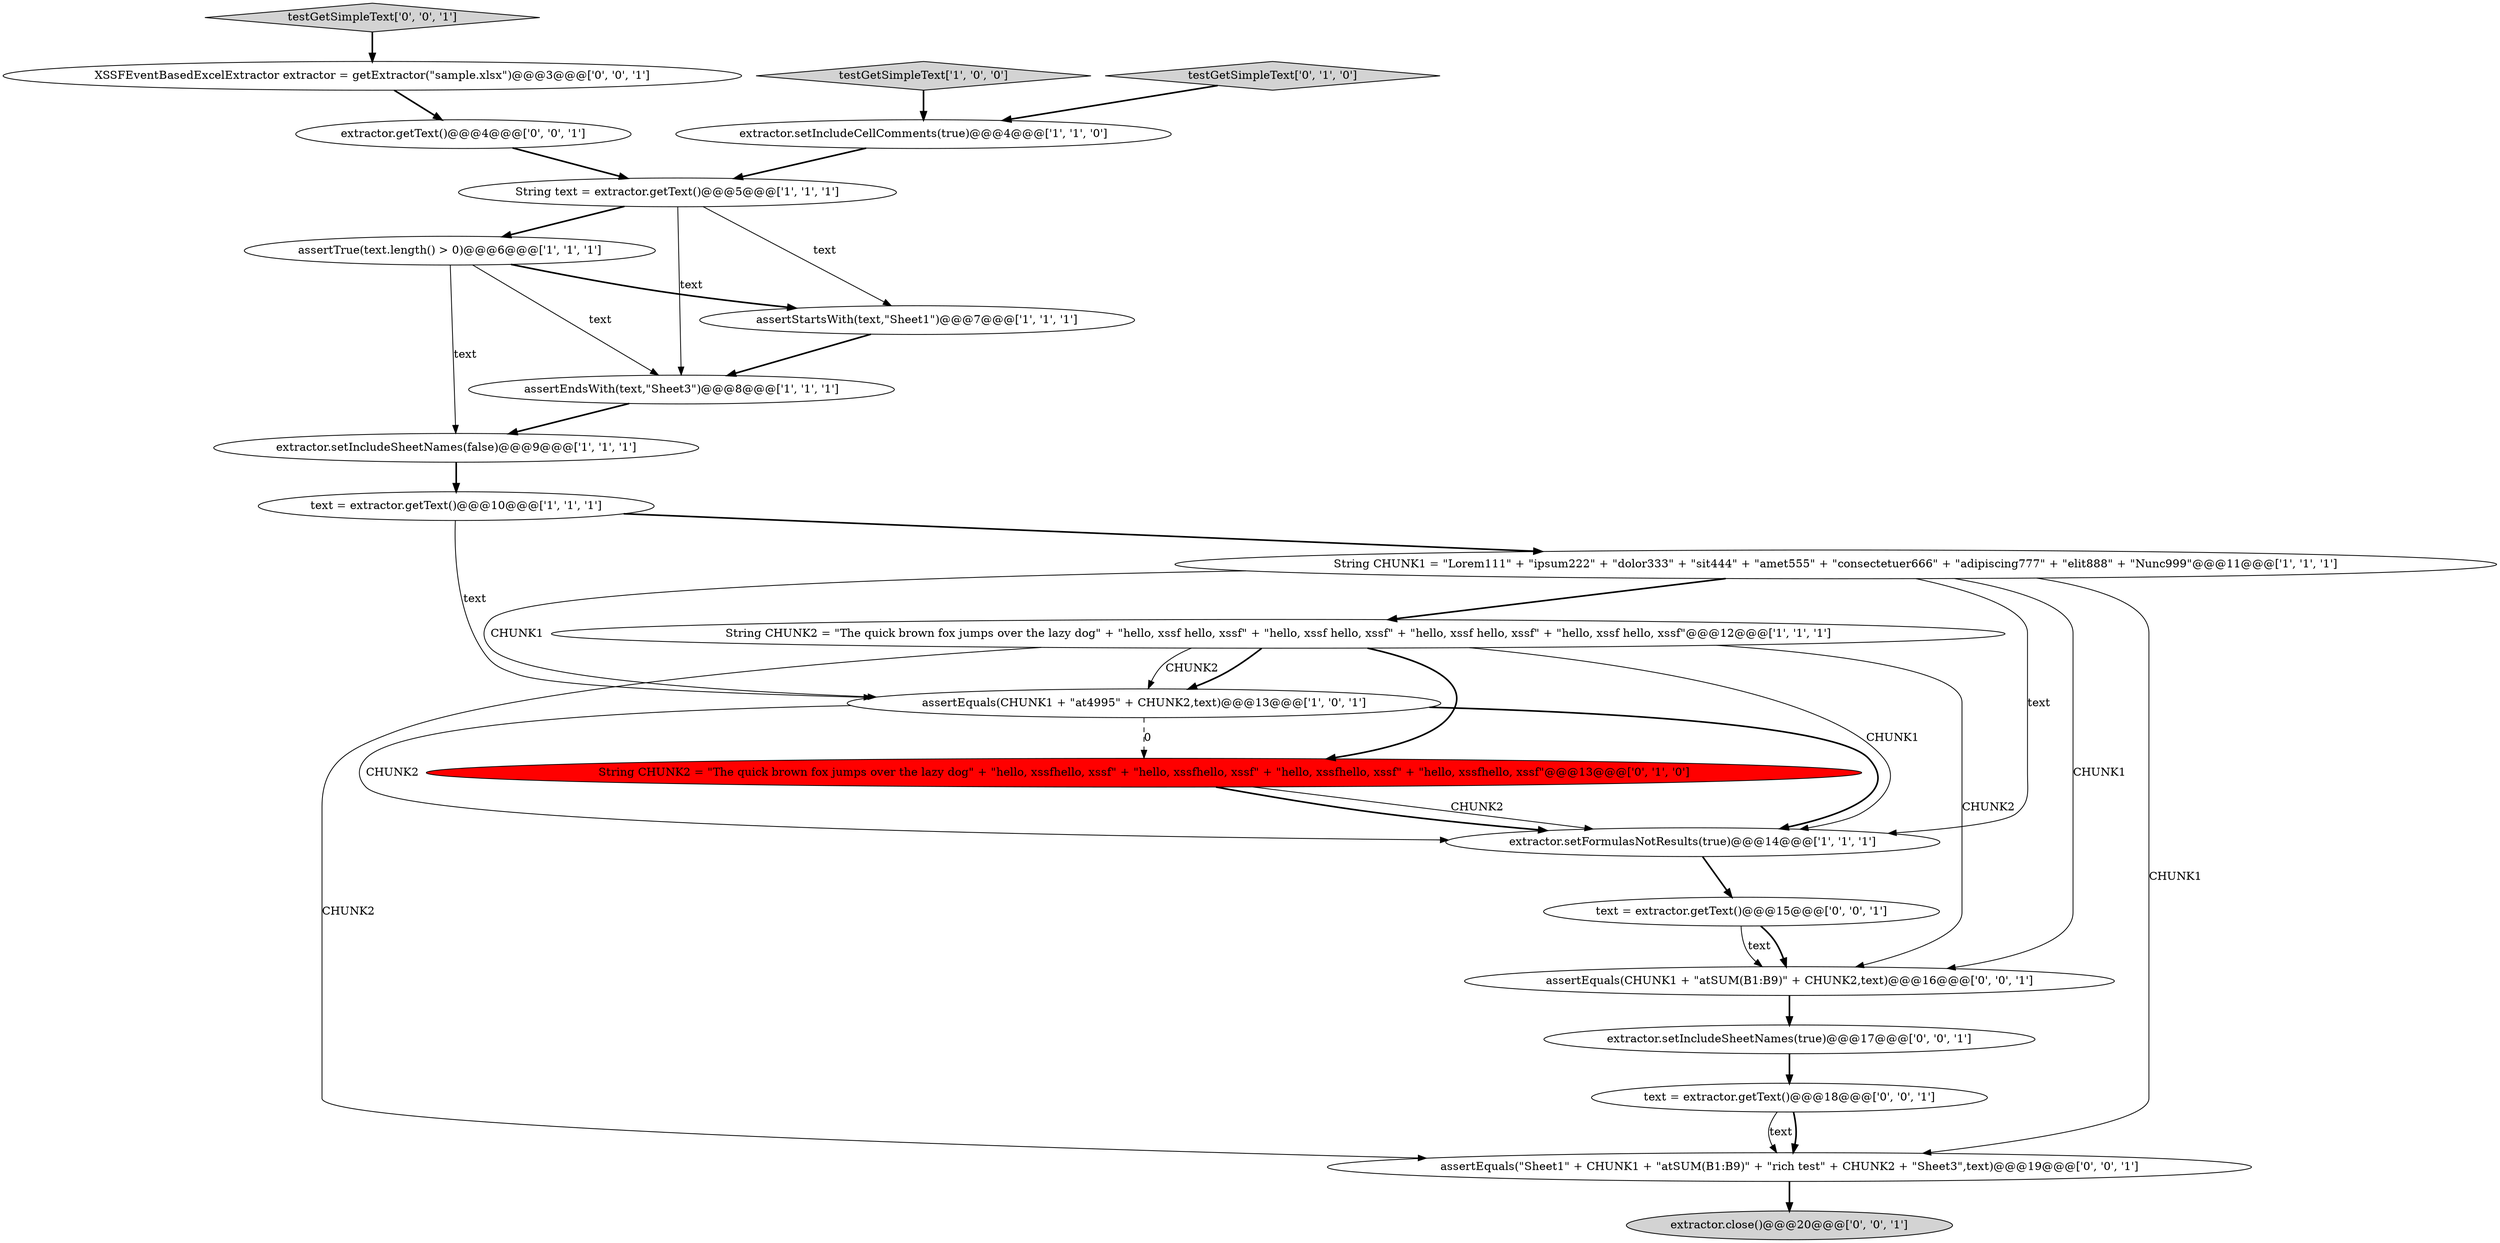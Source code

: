 digraph {
5 [style = filled, label = "assertTrue(text.length() > 0)@@@6@@@['1', '1', '1']", fillcolor = white, shape = ellipse image = "AAA0AAABBB1BBB"];
19 [style = filled, label = "testGetSimpleText['0', '0', '1']", fillcolor = lightgray, shape = diamond image = "AAA0AAABBB3BBB"];
0 [style = filled, label = "extractor.setFormulasNotResults(true)@@@14@@@['1', '1', '1']", fillcolor = white, shape = ellipse image = "AAA0AAABBB1BBB"];
6 [style = filled, label = "assertEndsWith(text,\"Sheet3\")@@@8@@@['1', '1', '1']", fillcolor = white, shape = ellipse image = "AAA0AAABBB1BBB"];
15 [style = filled, label = "extractor.getText()@@@4@@@['0', '0', '1']", fillcolor = white, shape = ellipse image = "AAA0AAABBB3BBB"];
11 [style = filled, label = "text = extractor.getText()@@@10@@@['1', '1', '1']", fillcolor = white, shape = ellipse image = "AAA0AAABBB1BBB"];
4 [style = filled, label = "assertStartsWith(text,\"Sheet1\")@@@7@@@['1', '1', '1']", fillcolor = white, shape = ellipse image = "AAA0AAABBB1BBB"];
10 [style = filled, label = "String CHUNK1 = \"Lorem111\" + \"ipsum222\" + \"dolor333\" + \"sit444\" + \"amet555\" + \"consectetuer666\" + \"adipiscing777\" + \"elit888\" + \"Nunc999\"@@@11@@@['1', '1', '1']", fillcolor = white, shape = ellipse image = "AAA0AAABBB1BBB"];
20 [style = filled, label = "text = extractor.getText()@@@18@@@['0', '0', '1']", fillcolor = white, shape = ellipse image = "AAA0AAABBB3BBB"];
9 [style = filled, label = "extractor.setIncludeSheetNames(false)@@@9@@@['1', '1', '1']", fillcolor = white, shape = ellipse image = "AAA0AAABBB1BBB"];
8 [style = filled, label = "extractor.setIncludeCellComments(true)@@@4@@@['1', '1', '0']", fillcolor = white, shape = ellipse image = "AAA0AAABBB1BBB"];
22 [style = filled, label = "assertEquals(CHUNK1 + \"atSUM(B1:B9)\" + CHUNK2,text)@@@16@@@['0', '0', '1']", fillcolor = white, shape = ellipse image = "AAA0AAABBB3BBB"];
13 [style = filled, label = "String CHUNK2 = \"The quick brown fox jumps over the lazy dog\" + \"hello, xssfhello, xssf\" + \"hello, xssfhello, xssf\" + \"hello, xssfhello, xssf\" + \"hello, xssfhello, xssf\"@@@13@@@['0', '1', '0']", fillcolor = red, shape = ellipse image = "AAA1AAABBB2BBB"];
12 [style = filled, label = "testGetSimpleText['0', '1', '0']", fillcolor = lightgray, shape = diamond image = "AAA0AAABBB2BBB"];
21 [style = filled, label = "XSSFEventBasedExcelExtractor extractor = getExtractor(\"sample.xlsx\")@@@3@@@['0', '0', '1']", fillcolor = white, shape = ellipse image = "AAA0AAABBB3BBB"];
14 [style = filled, label = "extractor.close()@@@20@@@['0', '0', '1']", fillcolor = lightgray, shape = ellipse image = "AAA0AAABBB3BBB"];
18 [style = filled, label = "assertEquals(\"Sheet1\" + CHUNK1 + \"atSUM(B1:B9)\" + \"rich test\" + CHUNK2 + \"Sheet3\",text)@@@19@@@['0', '0', '1']", fillcolor = white, shape = ellipse image = "AAA0AAABBB3BBB"];
2 [style = filled, label = "String CHUNK2 = \"The quick brown fox jumps over the lazy dog\" + \"hello, xssf hello, xssf\" + \"hello, xssf hello, xssf\" + \"hello, xssf hello, xssf\" + \"hello, xssf hello, xssf\"@@@12@@@['1', '1', '1']", fillcolor = white, shape = ellipse image = "AAA0AAABBB1BBB"];
1 [style = filled, label = "assertEquals(CHUNK1 + \"at4995\" + CHUNK2,text)@@@13@@@['1', '0', '1']", fillcolor = white, shape = ellipse image = "AAA0AAABBB1BBB"];
17 [style = filled, label = "extractor.setIncludeSheetNames(true)@@@17@@@['0', '0', '1']", fillcolor = white, shape = ellipse image = "AAA0AAABBB3BBB"];
3 [style = filled, label = "String text = extractor.getText()@@@5@@@['1', '1', '1']", fillcolor = white, shape = ellipse image = "AAA0AAABBB1BBB"];
7 [style = filled, label = "testGetSimpleText['1', '0', '0']", fillcolor = lightgray, shape = diamond image = "AAA0AAABBB1BBB"];
16 [style = filled, label = "text = extractor.getText()@@@15@@@['0', '0', '1']", fillcolor = white, shape = ellipse image = "AAA0AAABBB3BBB"];
10->22 [style = solid, label="CHUNK1"];
0->16 [style = bold, label=""];
9->11 [style = bold, label=""];
2->18 [style = solid, label="CHUNK2"];
4->6 [style = bold, label=""];
2->1 [style = bold, label=""];
21->15 [style = bold, label=""];
8->3 [style = bold, label=""];
2->22 [style = solid, label="CHUNK2"];
1->0 [style = bold, label=""];
16->22 [style = bold, label=""];
7->8 [style = bold, label=""];
15->3 [style = bold, label=""];
2->0 [style = solid, label="CHUNK1"];
2->13 [style = bold, label=""];
1->13 [style = dashed, label="0"];
20->18 [style = bold, label=""];
1->0 [style = solid, label="CHUNK2"];
13->0 [style = solid, label="CHUNK2"];
3->5 [style = bold, label=""];
11->10 [style = bold, label=""];
12->8 [style = bold, label=""];
3->4 [style = solid, label="text"];
5->4 [style = bold, label=""];
16->22 [style = solid, label="text"];
10->1 [style = solid, label="CHUNK1"];
22->17 [style = bold, label=""];
5->6 [style = solid, label="text"];
10->2 [style = bold, label=""];
10->0 [style = solid, label="text"];
6->9 [style = bold, label=""];
11->1 [style = solid, label="text"];
10->18 [style = solid, label="CHUNK1"];
18->14 [style = bold, label=""];
3->6 [style = solid, label="text"];
2->1 [style = solid, label="CHUNK2"];
20->18 [style = solid, label="text"];
5->9 [style = solid, label="text"];
13->0 [style = bold, label=""];
17->20 [style = bold, label=""];
19->21 [style = bold, label=""];
}
